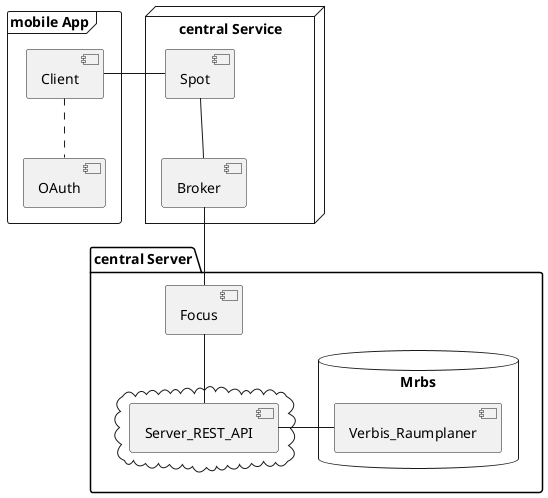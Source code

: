 @startuml


frame "mobile App"{
    [Client]
    [OAuth]
}

node "central Service" {
    [Spot]
    [Broker]
}


package "central Server" {
    [Focus]
    cloud {
        [Server_REST_API]
    }
    database "Mrbs" {
        [Verbis_Raumplaner]
    }
}

'' Verbindungen
[Client] .. [OAuth]
[Client] - [Spot]
[Spot] -- [Broker]
[Broker] -- [Focus]
[Focus] -- [Server_REST_API]
[Server_REST_API] - [Verbis_Raumplaner]
@enduml